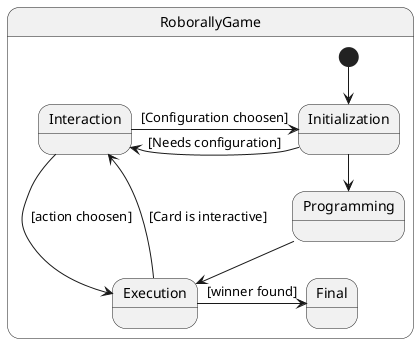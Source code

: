 @startuml
'https://plantuml.com/state-diagram

state RoborallyGame{
[*] --> Initialization
Initialization --> Programming
Programming --> Execution
Execution --> Interaction:[Card is interactive]
Interaction -> Execution:[action choosen]
Execution -> Final:[winner found]
Interaction -> Initialization:[Configuration choosen]
Initialization -> Interaction:[Needs configuration]

state Initialization

state Programming

state Execution
    state Interaction

state Final

}
@enduml
